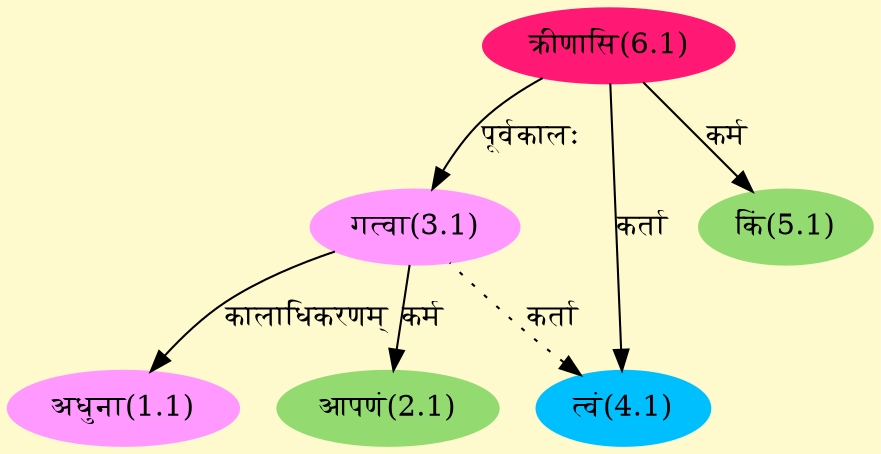 digraph G{
rankdir=BT;
 compound=true;
 bgcolor="lemonchiffon1";
Node1_1 [style=filled, color="#FF99FF" label = "अधुना(1.1)"]
Node3_1 [style=filled, color="#FF99FF" label = "गत्वा(3.1)"]
Node2_1 [style=filled, color="#93DB70" label = "आपणं(2.1)"]
Node6_1 [style=filled, color="#FF1975" label = "क्रीणासि(6.1)"]
Node4_1 [style=filled, color="#00BFFF" label = "त्वं(4.1)"]
Node5_1 [style=filled, color="#93DB70" label = "किं(5.1)"]
/* Start of Relations section */

Node1_1 -> Node3_1 [  label="कालाधिकरणम्"  dir="back" ]
Node2_1 -> Node3_1 [  label="कर्म"  dir="back" ]
Node3_1 -> Node6_1 [  label="पूर्वकालः"  dir="back" ]
Node4_1 -> Node6_1 [  label="कर्ता"  dir="back" ]
Node4_1 -> Node3_1 [ style=dotted label="कर्ता"  dir="back" ]
Node5_1 -> Node6_1 [  label="कर्म"  dir="back" ]
}
